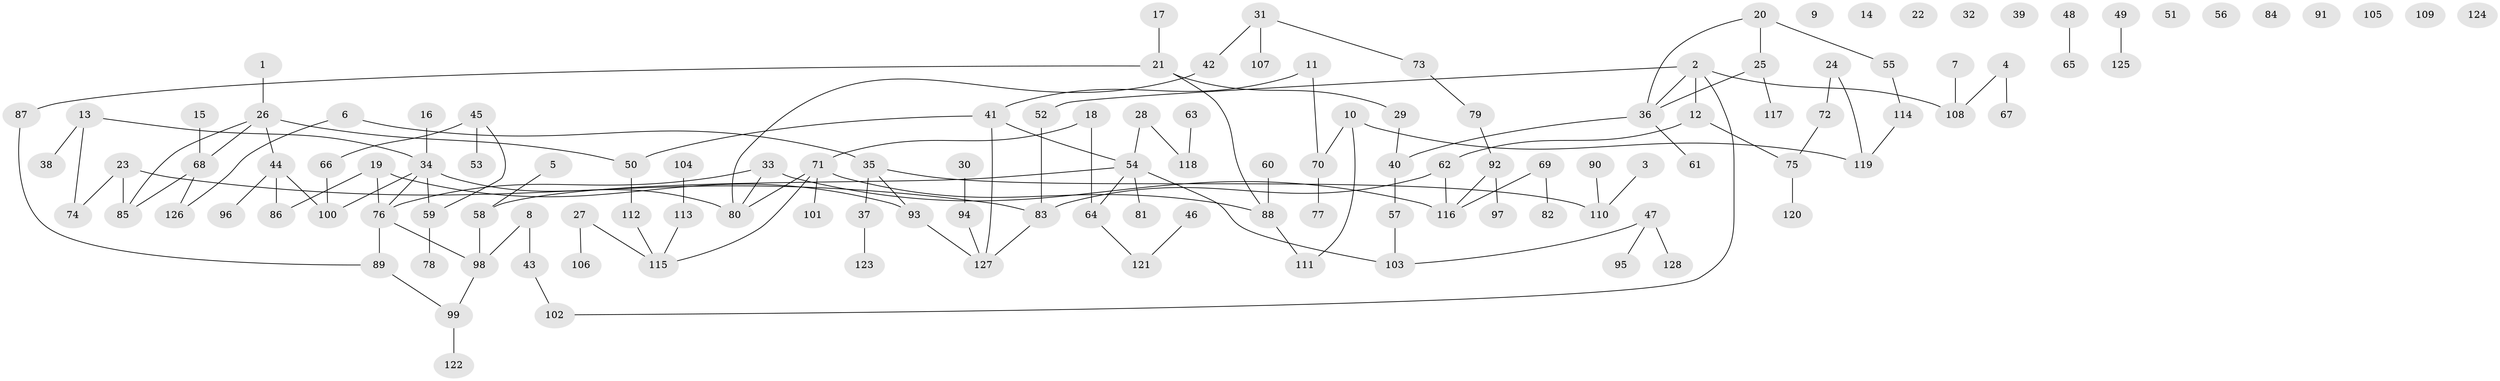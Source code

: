 // Generated by graph-tools (version 1.1) at 2025/49/03/09/25 03:49:10]
// undirected, 128 vertices, 136 edges
graph export_dot {
graph [start="1"]
  node [color=gray90,style=filled];
  1;
  2;
  3;
  4;
  5;
  6;
  7;
  8;
  9;
  10;
  11;
  12;
  13;
  14;
  15;
  16;
  17;
  18;
  19;
  20;
  21;
  22;
  23;
  24;
  25;
  26;
  27;
  28;
  29;
  30;
  31;
  32;
  33;
  34;
  35;
  36;
  37;
  38;
  39;
  40;
  41;
  42;
  43;
  44;
  45;
  46;
  47;
  48;
  49;
  50;
  51;
  52;
  53;
  54;
  55;
  56;
  57;
  58;
  59;
  60;
  61;
  62;
  63;
  64;
  65;
  66;
  67;
  68;
  69;
  70;
  71;
  72;
  73;
  74;
  75;
  76;
  77;
  78;
  79;
  80;
  81;
  82;
  83;
  84;
  85;
  86;
  87;
  88;
  89;
  90;
  91;
  92;
  93;
  94;
  95;
  96;
  97;
  98;
  99;
  100;
  101;
  102;
  103;
  104;
  105;
  106;
  107;
  108;
  109;
  110;
  111;
  112;
  113;
  114;
  115;
  116;
  117;
  118;
  119;
  120;
  121;
  122;
  123;
  124;
  125;
  126;
  127;
  128;
  1 -- 26;
  2 -- 12;
  2 -- 36;
  2 -- 52;
  2 -- 102;
  2 -- 108;
  3 -- 110;
  4 -- 67;
  4 -- 108;
  5 -- 58;
  6 -- 35;
  6 -- 126;
  7 -- 108;
  8 -- 43;
  8 -- 98;
  10 -- 70;
  10 -- 111;
  10 -- 119;
  11 -- 41;
  11 -- 70;
  12 -- 62;
  12 -- 75;
  13 -- 34;
  13 -- 38;
  13 -- 74;
  15 -- 68;
  16 -- 34;
  17 -- 21;
  18 -- 64;
  18 -- 71;
  19 -- 76;
  19 -- 86;
  19 -- 93;
  20 -- 25;
  20 -- 36;
  20 -- 55;
  21 -- 29;
  21 -- 87;
  21 -- 88;
  23 -- 74;
  23 -- 83;
  23 -- 85;
  24 -- 72;
  24 -- 119;
  25 -- 36;
  25 -- 117;
  26 -- 44;
  26 -- 50;
  26 -- 68;
  26 -- 85;
  27 -- 106;
  27 -- 115;
  28 -- 54;
  28 -- 118;
  29 -- 40;
  30 -- 94;
  31 -- 42;
  31 -- 73;
  31 -- 107;
  33 -- 76;
  33 -- 80;
  33 -- 116;
  34 -- 59;
  34 -- 76;
  34 -- 80;
  34 -- 100;
  35 -- 37;
  35 -- 93;
  35 -- 110;
  36 -- 40;
  36 -- 61;
  37 -- 123;
  40 -- 57;
  41 -- 50;
  41 -- 54;
  41 -- 127;
  42 -- 80;
  43 -- 102;
  44 -- 86;
  44 -- 96;
  44 -- 100;
  45 -- 53;
  45 -- 59;
  45 -- 66;
  46 -- 121;
  47 -- 95;
  47 -- 103;
  47 -- 128;
  48 -- 65;
  49 -- 125;
  50 -- 112;
  52 -- 83;
  54 -- 58;
  54 -- 64;
  54 -- 81;
  54 -- 103;
  55 -- 114;
  57 -- 103;
  58 -- 98;
  59 -- 78;
  60 -- 88;
  62 -- 83;
  62 -- 116;
  63 -- 118;
  64 -- 121;
  66 -- 100;
  68 -- 85;
  68 -- 126;
  69 -- 82;
  69 -- 116;
  70 -- 77;
  71 -- 80;
  71 -- 88;
  71 -- 101;
  71 -- 115;
  72 -- 75;
  73 -- 79;
  75 -- 120;
  76 -- 89;
  76 -- 98;
  79 -- 92;
  83 -- 127;
  87 -- 89;
  88 -- 111;
  89 -- 99;
  90 -- 110;
  92 -- 97;
  92 -- 116;
  93 -- 127;
  94 -- 127;
  98 -- 99;
  99 -- 122;
  104 -- 113;
  112 -- 115;
  113 -- 115;
  114 -- 119;
}
